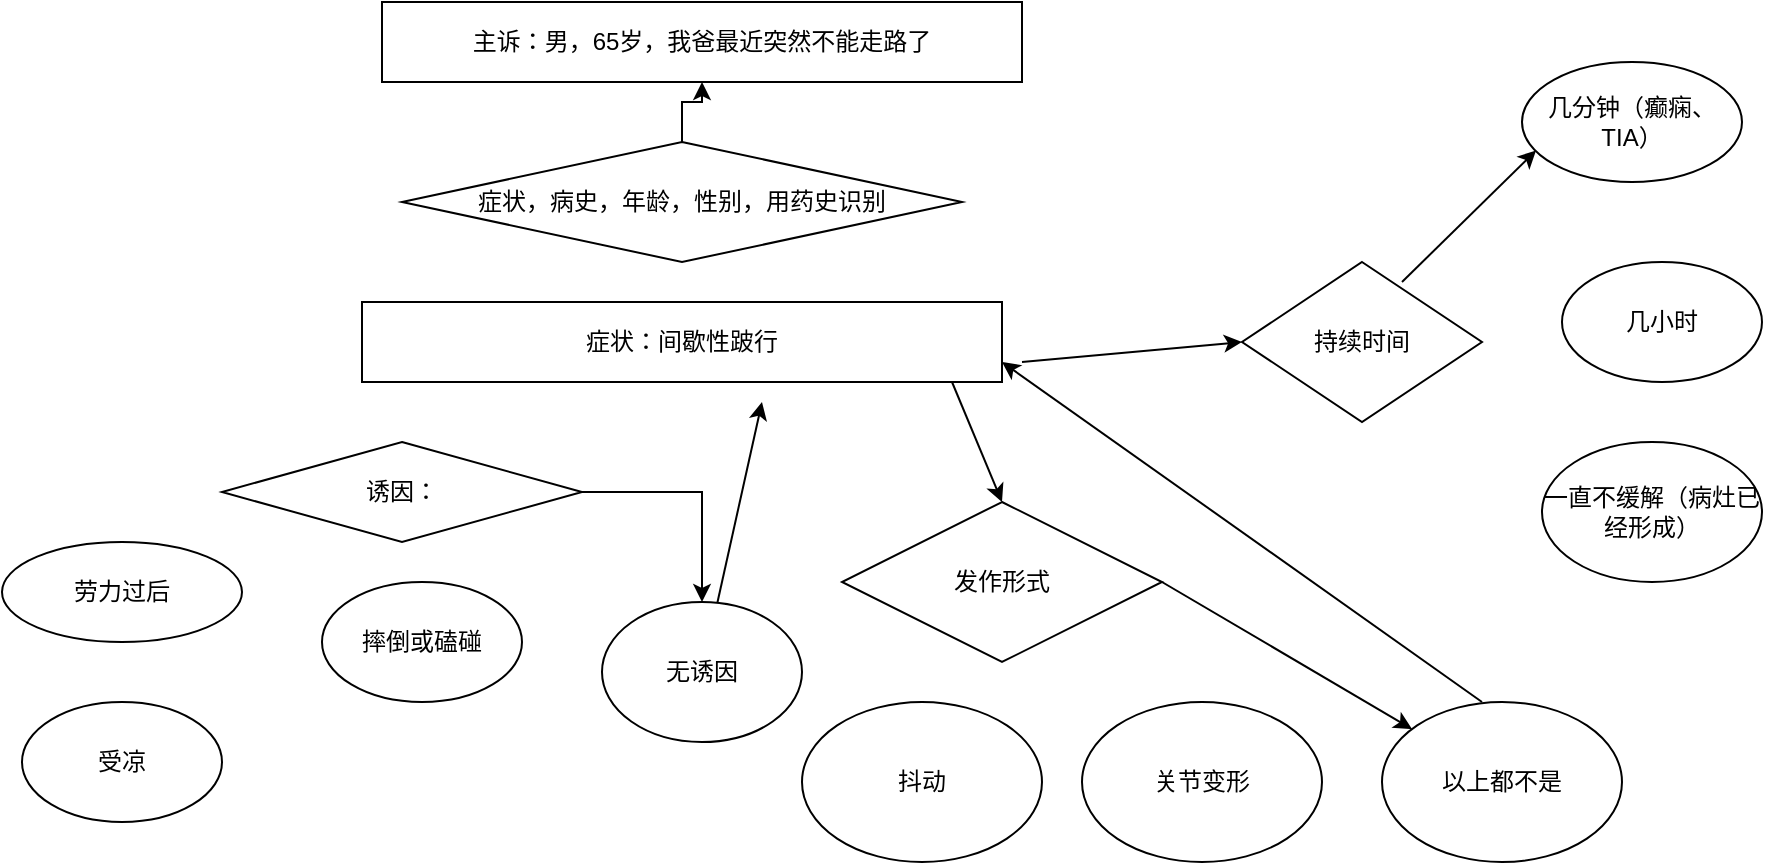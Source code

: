 <mxfile version="20.0.4" type="github">
  <diagram id="HOxKXjVEEQHuZbr7ICWv" name="Page-1">
    <mxGraphModel dx="1865" dy="539" grid="1" gridSize="10" guides="1" tooltips="1" connect="1" arrows="1" fold="1" page="1" pageScale="1" pageWidth="827" pageHeight="1169" math="0" shadow="0">
      <root>
        <mxCell id="0" />
        <mxCell id="1" parent="0" />
        <mxCell id="X9wH3CNpNNGaRG8ekS3V-3" value="症状：间歇性跛行" style="rounded=0;whiteSpace=wrap;html=1;" vertex="1" parent="1">
          <mxGeometry x="120" y="150" width="320" height="40" as="geometry" />
        </mxCell>
        <mxCell id="X9wH3CNpNNGaRG8ekS3V-4" value="主诉：男，65岁，我爸最近突然不能走路了" style="rounded=0;whiteSpace=wrap;html=1;" vertex="1" parent="1">
          <mxGeometry x="130" width="320" height="40" as="geometry" />
        </mxCell>
        <mxCell id="X9wH3CNpNNGaRG8ekS3V-8" value="" style="edgeStyle=orthogonalEdgeStyle;rounded=0;orthogonalLoop=1;jettySize=auto;html=1;" edge="1" parent="1" source="X9wH3CNpNNGaRG8ekS3V-5" target="X9wH3CNpNNGaRG8ekS3V-4">
          <mxGeometry relative="1" as="geometry" />
        </mxCell>
        <mxCell id="X9wH3CNpNNGaRG8ekS3V-5" value="症状，病史，年龄，性别，用药史识别" style="rhombus;whiteSpace=wrap;html=1;" vertex="1" parent="1">
          <mxGeometry x="140" y="70" width="280" height="60" as="geometry" />
        </mxCell>
        <mxCell id="X9wH3CNpNNGaRG8ekS3V-16" style="edgeStyle=orthogonalEdgeStyle;rounded=0;orthogonalLoop=1;jettySize=auto;html=1;exitX=1;exitY=0.5;exitDx=0;exitDy=0;entryX=0.5;entryY=0;entryDx=0;entryDy=0;" edge="1" parent="1" source="X9wH3CNpNNGaRG8ekS3V-7" target="X9wH3CNpNNGaRG8ekS3V-14">
          <mxGeometry relative="1" as="geometry" />
        </mxCell>
        <mxCell id="X9wH3CNpNNGaRG8ekS3V-7" value="诱因：" style="rhombus;whiteSpace=wrap;html=1;" vertex="1" parent="1">
          <mxGeometry x="50" y="220" width="180" height="50" as="geometry" />
        </mxCell>
        <mxCell id="X9wH3CNpNNGaRG8ekS3V-10" value="劳力过后" style="ellipse;whiteSpace=wrap;html=1;" vertex="1" parent="1">
          <mxGeometry x="-60" y="270" width="120" height="50" as="geometry" />
        </mxCell>
        <mxCell id="X9wH3CNpNNGaRG8ekS3V-11" value="受凉" style="ellipse;whiteSpace=wrap;html=1;" vertex="1" parent="1">
          <mxGeometry x="-50" y="350" width="100" height="60" as="geometry" />
        </mxCell>
        <mxCell id="X9wH3CNpNNGaRG8ekS3V-13" value="摔倒或磕碰" style="ellipse;whiteSpace=wrap;html=1;" vertex="1" parent="1">
          <mxGeometry x="100" y="290" width="100" height="60" as="geometry" />
        </mxCell>
        <mxCell id="X9wH3CNpNNGaRG8ekS3V-14" value="无诱因" style="ellipse;whiteSpace=wrap;html=1;" vertex="1" parent="1">
          <mxGeometry x="240" y="300" width="100" height="70" as="geometry" />
        </mxCell>
        <mxCell id="X9wH3CNpNNGaRG8ekS3V-15" value="" style="endArrow=classic;html=1;rounded=0;entryX=0.5;entryY=0;entryDx=0;entryDy=0;" edge="1" parent="1" target="X9wH3CNpNNGaRG8ekS3V-20">
          <mxGeometry width="50" height="50" relative="1" as="geometry">
            <mxPoint x="415" y="190" as="sourcePoint" />
            <mxPoint x="465" y="140" as="targetPoint" />
          </mxGeometry>
        </mxCell>
        <mxCell id="X9wH3CNpNNGaRG8ekS3V-17" value="" style="endArrow=classic;html=1;rounded=0;" edge="1" parent="1" target="X9wH3CNpNNGaRG8ekS3V-23">
          <mxGeometry width="50" height="50" relative="1" as="geometry">
            <mxPoint x="520" y="290" as="sourcePoint" />
            <mxPoint x="570" y="240" as="targetPoint" />
          </mxGeometry>
        </mxCell>
        <mxCell id="X9wH3CNpNNGaRG8ekS3V-18" value="" style="endArrow=classic;html=1;rounded=0;entryX=1;entryY=0.75;entryDx=0;entryDy=0;" edge="1" parent="1" target="X9wH3CNpNNGaRG8ekS3V-3">
          <mxGeometry width="50" height="50" relative="1" as="geometry">
            <mxPoint x="680" y="350" as="sourcePoint" />
            <mxPoint x="730" y="300" as="targetPoint" />
          </mxGeometry>
        </mxCell>
        <mxCell id="X9wH3CNpNNGaRG8ekS3V-19" value="" style="endArrow=classic;html=1;rounded=0;" edge="1" parent="1" source="X9wH3CNpNNGaRG8ekS3V-14">
          <mxGeometry width="50" height="50" relative="1" as="geometry">
            <mxPoint x="350" y="300" as="sourcePoint" />
            <mxPoint x="320" y="200" as="targetPoint" />
          </mxGeometry>
        </mxCell>
        <mxCell id="X9wH3CNpNNGaRG8ekS3V-20" value="发作形式" style="rhombus;whiteSpace=wrap;html=1;" vertex="1" parent="1">
          <mxGeometry x="360" y="250" width="160" height="80" as="geometry" />
        </mxCell>
        <mxCell id="X9wH3CNpNNGaRG8ekS3V-21" value="抖动" style="ellipse;whiteSpace=wrap;html=1;" vertex="1" parent="1">
          <mxGeometry x="340" y="350" width="120" height="80" as="geometry" />
        </mxCell>
        <mxCell id="X9wH3CNpNNGaRG8ekS3V-22" value="关节变形" style="ellipse;whiteSpace=wrap;html=1;" vertex="1" parent="1">
          <mxGeometry x="480" y="350" width="120" height="80" as="geometry" />
        </mxCell>
        <mxCell id="X9wH3CNpNNGaRG8ekS3V-23" value="以上都不是" style="ellipse;whiteSpace=wrap;html=1;" vertex="1" parent="1">
          <mxGeometry x="630" y="350" width="120" height="80" as="geometry" />
        </mxCell>
        <mxCell id="X9wH3CNpNNGaRG8ekS3V-26" value="持续时间" style="rhombus;whiteSpace=wrap;html=1;" vertex="1" parent="1">
          <mxGeometry x="560" y="130" width="120" height="80" as="geometry" />
        </mxCell>
        <mxCell id="X9wH3CNpNNGaRG8ekS3V-27" value="几分钟（癫痫、TIA）" style="ellipse;whiteSpace=wrap;html=1;" vertex="1" parent="1">
          <mxGeometry x="700" y="30" width="110" height="60" as="geometry" />
        </mxCell>
        <mxCell id="X9wH3CNpNNGaRG8ekS3V-28" value="几小时" style="ellipse;whiteSpace=wrap;html=1;" vertex="1" parent="1">
          <mxGeometry x="720" y="130" width="100" height="60" as="geometry" />
        </mxCell>
        <mxCell id="X9wH3CNpNNGaRG8ekS3V-29" value="一直不缓解（病灶已经形成）" style="ellipse;whiteSpace=wrap;html=1;" vertex="1" parent="1">
          <mxGeometry x="710" y="220" width="110" height="70" as="geometry" />
        </mxCell>
        <mxCell id="X9wH3CNpNNGaRG8ekS3V-30" value="" style="endArrow=classic;html=1;rounded=0;entryX=0;entryY=0.5;entryDx=0;entryDy=0;" edge="1" parent="1" target="X9wH3CNpNNGaRG8ekS3V-26">
          <mxGeometry width="50" height="50" relative="1" as="geometry">
            <mxPoint x="450" y="180" as="sourcePoint" />
            <mxPoint x="500" y="130" as="targetPoint" />
          </mxGeometry>
        </mxCell>
        <mxCell id="X9wH3CNpNNGaRG8ekS3V-31" value="" style="endArrow=classic;html=1;rounded=0;entryX=0.064;entryY=0.737;entryDx=0;entryDy=0;entryPerimeter=0;" edge="1" parent="1" target="X9wH3CNpNNGaRG8ekS3V-27">
          <mxGeometry width="50" height="50" relative="1" as="geometry">
            <mxPoint x="640" y="140" as="sourcePoint" />
            <mxPoint x="690" y="90" as="targetPoint" />
          </mxGeometry>
        </mxCell>
      </root>
    </mxGraphModel>
  </diagram>
</mxfile>
